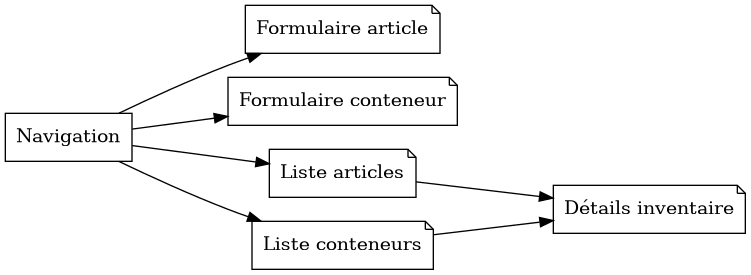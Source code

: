 @startdot navigation
digraph g {
  graph [rankdir=LR,
         ranksep=1];
  node [shape = note];

  navigation [label="Navigation", shape=rectangle];
  item_form [label="Formulaire article"];
  container_form [label="Formulaire conteneur"];
  item_list [label="Liste articles"];
  container_list [label="Liste conteneurs"];
  inventory_details [label="Détails inventaire"];

  navigation -> item_form;
  navigation -> container_form;
  navigation -> item_list;
  navigation -> container_list;
  item_list -> inventory_details;
  container_list -> inventory_details;
}
@enddot
